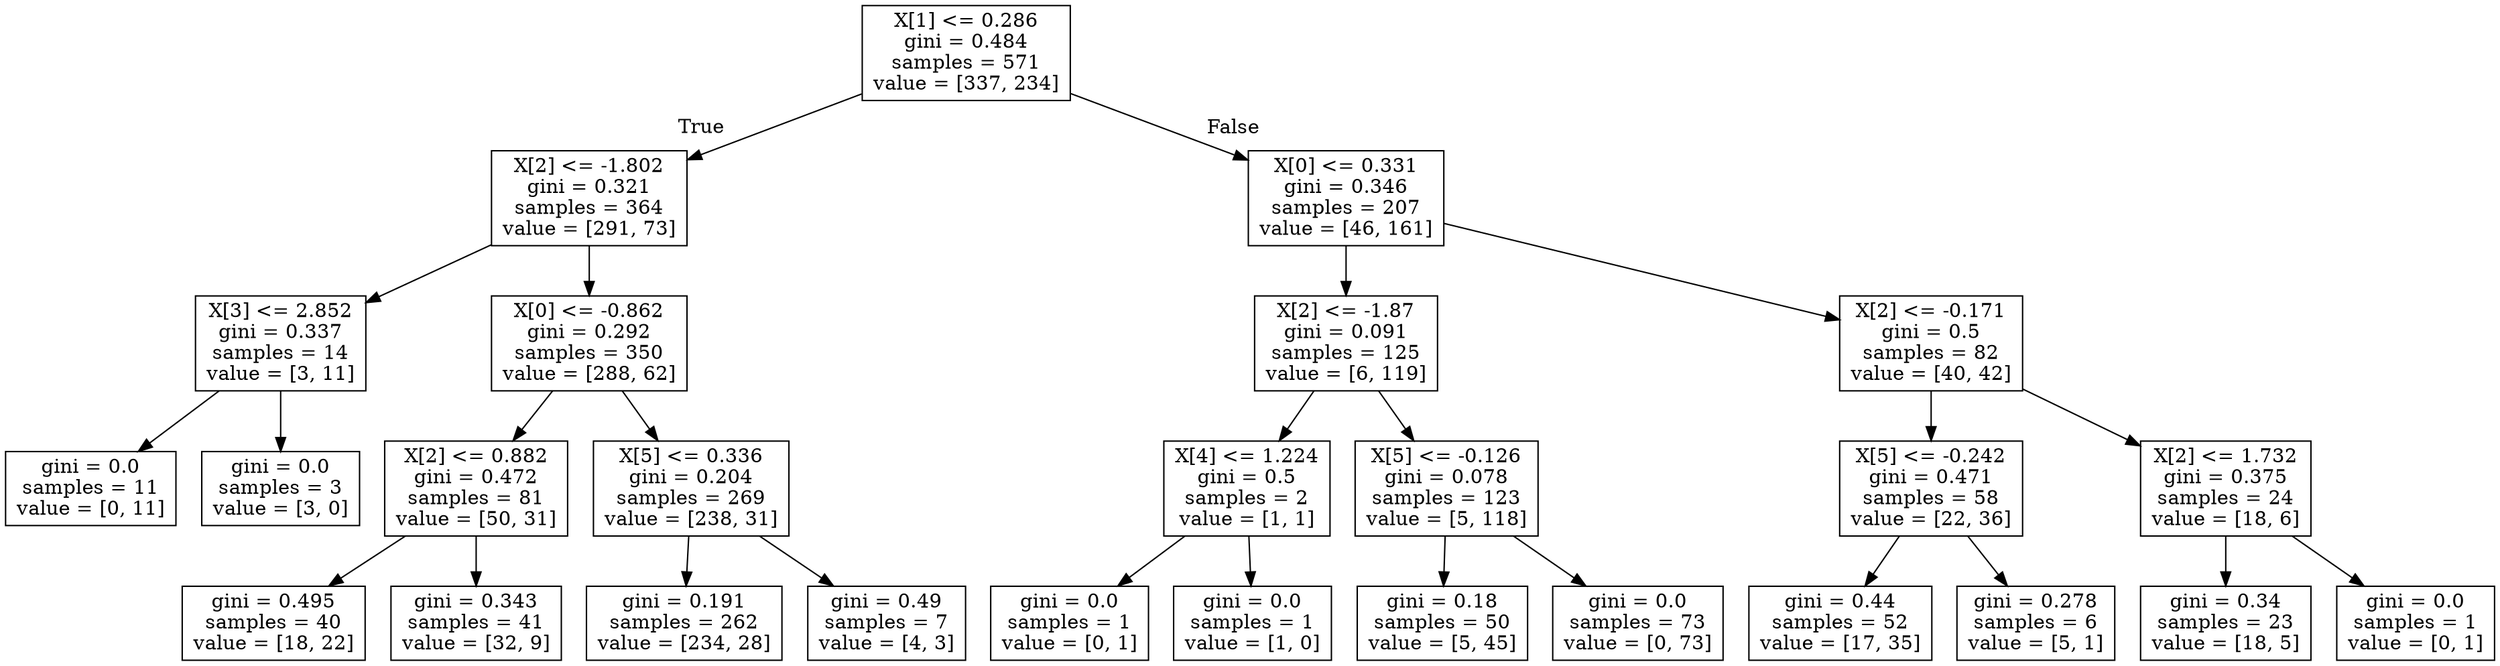 digraph Tree {
node [shape=box] ;
0 [label="X[1] <= 0.286\ngini = 0.484\nsamples = 571\nvalue = [337, 234]"] ;
1 [label="X[2] <= -1.802\ngini = 0.321\nsamples = 364\nvalue = [291, 73]"] ;
0 -> 1 [labeldistance=2.5, labelangle=45, headlabel="True"] ;
2 [label="X[3] <= 2.852\ngini = 0.337\nsamples = 14\nvalue = [3, 11]"] ;
1 -> 2 ;
3 [label="gini = 0.0\nsamples = 11\nvalue = [0, 11]"] ;
2 -> 3 ;
4 [label="gini = 0.0\nsamples = 3\nvalue = [3, 0]"] ;
2 -> 4 ;
5 [label="X[0] <= -0.862\ngini = 0.292\nsamples = 350\nvalue = [288, 62]"] ;
1 -> 5 ;
6 [label="X[2] <= 0.882\ngini = 0.472\nsamples = 81\nvalue = [50, 31]"] ;
5 -> 6 ;
7 [label="gini = 0.495\nsamples = 40\nvalue = [18, 22]"] ;
6 -> 7 ;
8 [label="gini = 0.343\nsamples = 41\nvalue = [32, 9]"] ;
6 -> 8 ;
9 [label="X[5] <= 0.336\ngini = 0.204\nsamples = 269\nvalue = [238, 31]"] ;
5 -> 9 ;
10 [label="gini = 0.191\nsamples = 262\nvalue = [234, 28]"] ;
9 -> 10 ;
11 [label="gini = 0.49\nsamples = 7\nvalue = [4, 3]"] ;
9 -> 11 ;
12 [label="X[0] <= 0.331\ngini = 0.346\nsamples = 207\nvalue = [46, 161]"] ;
0 -> 12 [labeldistance=2.5, labelangle=-45, headlabel="False"] ;
13 [label="X[2] <= -1.87\ngini = 0.091\nsamples = 125\nvalue = [6, 119]"] ;
12 -> 13 ;
14 [label="X[4] <= 1.224\ngini = 0.5\nsamples = 2\nvalue = [1, 1]"] ;
13 -> 14 ;
15 [label="gini = 0.0\nsamples = 1\nvalue = [0, 1]"] ;
14 -> 15 ;
16 [label="gini = 0.0\nsamples = 1\nvalue = [1, 0]"] ;
14 -> 16 ;
17 [label="X[5] <= -0.126\ngini = 0.078\nsamples = 123\nvalue = [5, 118]"] ;
13 -> 17 ;
18 [label="gini = 0.18\nsamples = 50\nvalue = [5, 45]"] ;
17 -> 18 ;
19 [label="gini = 0.0\nsamples = 73\nvalue = [0, 73]"] ;
17 -> 19 ;
20 [label="X[2] <= -0.171\ngini = 0.5\nsamples = 82\nvalue = [40, 42]"] ;
12 -> 20 ;
21 [label="X[5] <= -0.242\ngini = 0.471\nsamples = 58\nvalue = [22, 36]"] ;
20 -> 21 ;
22 [label="gini = 0.44\nsamples = 52\nvalue = [17, 35]"] ;
21 -> 22 ;
23 [label="gini = 0.278\nsamples = 6\nvalue = [5, 1]"] ;
21 -> 23 ;
24 [label="X[2] <= 1.732\ngini = 0.375\nsamples = 24\nvalue = [18, 6]"] ;
20 -> 24 ;
25 [label="gini = 0.34\nsamples = 23\nvalue = [18, 5]"] ;
24 -> 25 ;
26 [label="gini = 0.0\nsamples = 1\nvalue = [0, 1]"] ;
24 -> 26 ;
}